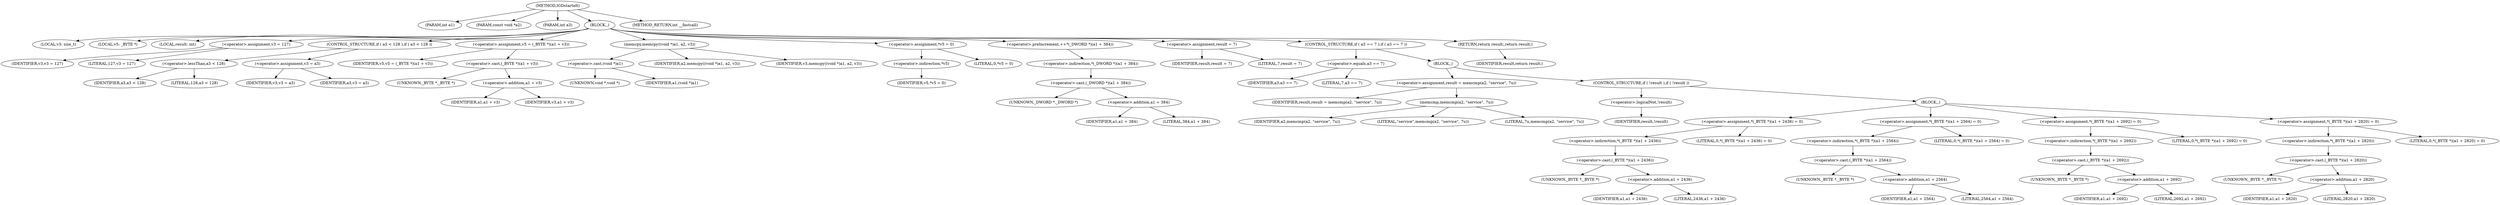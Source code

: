digraph IGDstartelt {  
"1000104" [label = "(METHOD,IGDstartelt)" ]
"1000105" [label = "(PARAM,int a1)" ]
"1000106" [label = "(PARAM,const void *a2)" ]
"1000107" [label = "(PARAM,int a3)" ]
"1000108" [label = "(BLOCK,,)" ]
"1000109" [label = "(LOCAL,v3: size_t)" ]
"1000110" [label = "(LOCAL,v5: _BYTE *)" ]
"1000111" [label = "(LOCAL,result: int)" ]
"1000112" [label = "(<operator>.assignment,v3 = 127)" ]
"1000113" [label = "(IDENTIFIER,v3,v3 = 127)" ]
"1000114" [label = "(LITERAL,127,v3 = 127)" ]
"1000115" [label = "(CONTROL_STRUCTURE,if ( a3 < 128 ),if ( a3 < 128 ))" ]
"1000116" [label = "(<operator>.lessThan,a3 < 128)" ]
"1000117" [label = "(IDENTIFIER,a3,a3 < 128)" ]
"1000118" [label = "(LITERAL,128,a3 < 128)" ]
"1000119" [label = "(<operator>.assignment,v3 = a3)" ]
"1000120" [label = "(IDENTIFIER,v3,v3 = a3)" ]
"1000121" [label = "(IDENTIFIER,a3,v3 = a3)" ]
"1000122" [label = "(<operator>.assignment,v5 = (_BYTE *)(a1 + v3))" ]
"1000123" [label = "(IDENTIFIER,v5,v5 = (_BYTE *)(a1 + v3))" ]
"1000124" [label = "(<operator>.cast,(_BYTE *)(a1 + v3))" ]
"1000125" [label = "(UNKNOWN,_BYTE *,_BYTE *)" ]
"1000126" [label = "(<operator>.addition,a1 + v3)" ]
"1000127" [label = "(IDENTIFIER,a1,a1 + v3)" ]
"1000128" [label = "(IDENTIFIER,v3,a1 + v3)" ]
"1000129" [label = "(memcpy,memcpy((void *)a1, a2, v3))" ]
"1000130" [label = "(<operator>.cast,(void *)a1)" ]
"1000131" [label = "(UNKNOWN,void *,void *)" ]
"1000132" [label = "(IDENTIFIER,a1,(void *)a1)" ]
"1000133" [label = "(IDENTIFIER,a2,memcpy((void *)a1, a2, v3))" ]
"1000134" [label = "(IDENTIFIER,v3,memcpy((void *)a1, a2, v3))" ]
"1000135" [label = "(<operator>.assignment,*v5 = 0)" ]
"1000136" [label = "(<operator>.indirection,*v5)" ]
"1000137" [label = "(IDENTIFIER,v5,*v5 = 0)" ]
"1000138" [label = "(LITERAL,0,*v5 = 0)" ]
"1000139" [label = "(<operator>.preIncrement,++*(_DWORD *)(a1 + 384))" ]
"1000140" [label = "(<operator>.indirection,*(_DWORD *)(a1 + 384))" ]
"1000141" [label = "(<operator>.cast,(_DWORD *)(a1 + 384))" ]
"1000142" [label = "(UNKNOWN,_DWORD *,_DWORD *)" ]
"1000143" [label = "(<operator>.addition,a1 + 384)" ]
"1000144" [label = "(IDENTIFIER,a1,a1 + 384)" ]
"1000145" [label = "(LITERAL,384,a1 + 384)" ]
"1000146" [label = "(<operator>.assignment,result = 7)" ]
"1000147" [label = "(IDENTIFIER,result,result = 7)" ]
"1000148" [label = "(LITERAL,7,result = 7)" ]
"1000149" [label = "(CONTROL_STRUCTURE,if ( a3 == 7 ),if ( a3 == 7 ))" ]
"1000150" [label = "(<operator>.equals,a3 == 7)" ]
"1000151" [label = "(IDENTIFIER,a3,a3 == 7)" ]
"1000152" [label = "(LITERAL,7,a3 == 7)" ]
"1000153" [label = "(BLOCK,,)" ]
"1000154" [label = "(<operator>.assignment,result = memcmp(a2, \"service\", 7u))" ]
"1000155" [label = "(IDENTIFIER,result,result = memcmp(a2, \"service\", 7u))" ]
"1000156" [label = "(memcmp,memcmp(a2, \"service\", 7u))" ]
"1000157" [label = "(IDENTIFIER,a2,memcmp(a2, \"service\", 7u))" ]
"1000158" [label = "(LITERAL,\"service\",memcmp(a2, \"service\", 7u))" ]
"1000159" [label = "(LITERAL,7u,memcmp(a2, \"service\", 7u))" ]
"1000160" [label = "(CONTROL_STRUCTURE,if ( !result ),if ( !result ))" ]
"1000161" [label = "(<operator>.logicalNot,!result)" ]
"1000162" [label = "(IDENTIFIER,result,!result)" ]
"1000163" [label = "(BLOCK,,)" ]
"1000164" [label = "(<operator>.assignment,*(_BYTE *)(a1 + 2436) = 0)" ]
"1000165" [label = "(<operator>.indirection,*(_BYTE *)(a1 + 2436))" ]
"1000166" [label = "(<operator>.cast,(_BYTE *)(a1 + 2436))" ]
"1000167" [label = "(UNKNOWN,_BYTE *,_BYTE *)" ]
"1000168" [label = "(<operator>.addition,a1 + 2436)" ]
"1000169" [label = "(IDENTIFIER,a1,a1 + 2436)" ]
"1000170" [label = "(LITERAL,2436,a1 + 2436)" ]
"1000171" [label = "(LITERAL,0,*(_BYTE *)(a1 + 2436) = 0)" ]
"1000172" [label = "(<operator>.assignment,*(_BYTE *)(a1 + 2564) = 0)" ]
"1000173" [label = "(<operator>.indirection,*(_BYTE *)(a1 + 2564))" ]
"1000174" [label = "(<operator>.cast,(_BYTE *)(a1 + 2564))" ]
"1000175" [label = "(UNKNOWN,_BYTE *,_BYTE *)" ]
"1000176" [label = "(<operator>.addition,a1 + 2564)" ]
"1000177" [label = "(IDENTIFIER,a1,a1 + 2564)" ]
"1000178" [label = "(LITERAL,2564,a1 + 2564)" ]
"1000179" [label = "(LITERAL,0,*(_BYTE *)(a1 + 2564) = 0)" ]
"1000180" [label = "(<operator>.assignment,*(_BYTE *)(a1 + 2692) = 0)" ]
"1000181" [label = "(<operator>.indirection,*(_BYTE *)(a1 + 2692))" ]
"1000182" [label = "(<operator>.cast,(_BYTE *)(a1 + 2692))" ]
"1000183" [label = "(UNKNOWN,_BYTE *,_BYTE *)" ]
"1000184" [label = "(<operator>.addition,a1 + 2692)" ]
"1000185" [label = "(IDENTIFIER,a1,a1 + 2692)" ]
"1000186" [label = "(LITERAL,2692,a1 + 2692)" ]
"1000187" [label = "(LITERAL,0,*(_BYTE *)(a1 + 2692) = 0)" ]
"1000188" [label = "(<operator>.assignment,*(_BYTE *)(a1 + 2820) = 0)" ]
"1000189" [label = "(<operator>.indirection,*(_BYTE *)(a1 + 2820))" ]
"1000190" [label = "(<operator>.cast,(_BYTE *)(a1 + 2820))" ]
"1000191" [label = "(UNKNOWN,_BYTE *,_BYTE *)" ]
"1000192" [label = "(<operator>.addition,a1 + 2820)" ]
"1000193" [label = "(IDENTIFIER,a1,a1 + 2820)" ]
"1000194" [label = "(LITERAL,2820,a1 + 2820)" ]
"1000195" [label = "(LITERAL,0,*(_BYTE *)(a1 + 2820) = 0)" ]
"1000196" [label = "(RETURN,return result;,return result;)" ]
"1000197" [label = "(IDENTIFIER,result,return result;)" ]
"1000198" [label = "(METHOD_RETURN,int __fastcall)" ]
  "1000104" -> "1000105" 
  "1000104" -> "1000106" 
  "1000104" -> "1000107" 
  "1000104" -> "1000108" 
  "1000104" -> "1000198" 
  "1000108" -> "1000109" 
  "1000108" -> "1000110" 
  "1000108" -> "1000111" 
  "1000108" -> "1000112" 
  "1000108" -> "1000115" 
  "1000108" -> "1000122" 
  "1000108" -> "1000129" 
  "1000108" -> "1000135" 
  "1000108" -> "1000139" 
  "1000108" -> "1000146" 
  "1000108" -> "1000149" 
  "1000108" -> "1000196" 
  "1000112" -> "1000113" 
  "1000112" -> "1000114" 
  "1000115" -> "1000116" 
  "1000115" -> "1000119" 
  "1000116" -> "1000117" 
  "1000116" -> "1000118" 
  "1000119" -> "1000120" 
  "1000119" -> "1000121" 
  "1000122" -> "1000123" 
  "1000122" -> "1000124" 
  "1000124" -> "1000125" 
  "1000124" -> "1000126" 
  "1000126" -> "1000127" 
  "1000126" -> "1000128" 
  "1000129" -> "1000130" 
  "1000129" -> "1000133" 
  "1000129" -> "1000134" 
  "1000130" -> "1000131" 
  "1000130" -> "1000132" 
  "1000135" -> "1000136" 
  "1000135" -> "1000138" 
  "1000136" -> "1000137" 
  "1000139" -> "1000140" 
  "1000140" -> "1000141" 
  "1000141" -> "1000142" 
  "1000141" -> "1000143" 
  "1000143" -> "1000144" 
  "1000143" -> "1000145" 
  "1000146" -> "1000147" 
  "1000146" -> "1000148" 
  "1000149" -> "1000150" 
  "1000149" -> "1000153" 
  "1000150" -> "1000151" 
  "1000150" -> "1000152" 
  "1000153" -> "1000154" 
  "1000153" -> "1000160" 
  "1000154" -> "1000155" 
  "1000154" -> "1000156" 
  "1000156" -> "1000157" 
  "1000156" -> "1000158" 
  "1000156" -> "1000159" 
  "1000160" -> "1000161" 
  "1000160" -> "1000163" 
  "1000161" -> "1000162" 
  "1000163" -> "1000164" 
  "1000163" -> "1000172" 
  "1000163" -> "1000180" 
  "1000163" -> "1000188" 
  "1000164" -> "1000165" 
  "1000164" -> "1000171" 
  "1000165" -> "1000166" 
  "1000166" -> "1000167" 
  "1000166" -> "1000168" 
  "1000168" -> "1000169" 
  "1000168" -> "1000170" 
  "1000172" -> "1000173" 
  "1000172" -> "1000179" 
  "1000173" -> "1000174" 
  "1000174" -> "1000175" 
  "1000174" -> "1000176" 
  "1000176" -> "1000177" 
  "1000176" -> "1000178" 
  "1000180" -> "1000181" 
  "1000180" -> "1000187" 
  "1000181" -> "1000182" 
  "1000182" -> "1000183" 
  "1000182" -> "1000184" 
  "1000184" -> "1000185" 
  "1000184" -> "1000186" 
  "1000188" -> "1000189" 
  "1000188" -> "1000195" 
  "1000189" -> "1000190" 
  "1000190" -> "1000191" 
  "1000190" -> "1000192" 
  "1000192" -> "1000193" 
  "1000192" -> "1000194" 
  "1000196" -> "1000197" 
}

